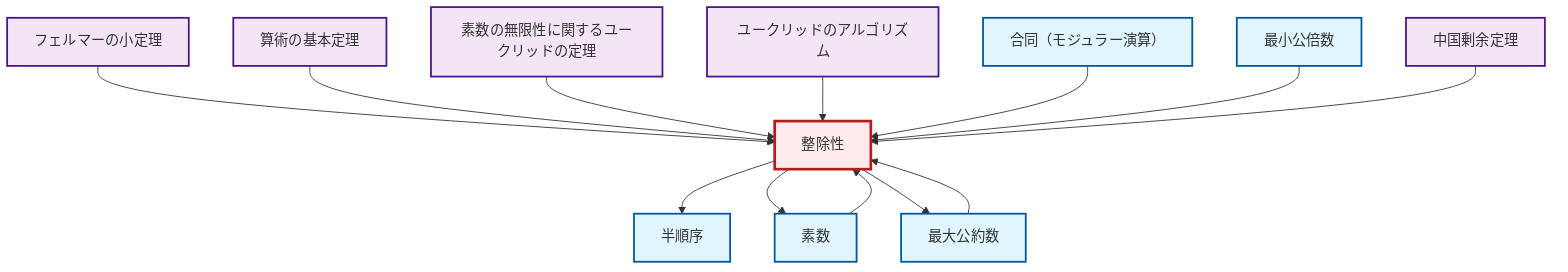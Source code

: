 graph TD
    classDef definition fill:#e1f5fe,stroke:#01579b,stroke-width:2px
    classDef theorem fill:#f3e5f5,stroke:#4a148c,stroke-width:2px
    classDef axiom fill:#fff3e0,stroke:#e65100,stroke-width:2px
    classDef example fill:#e8f5e9,stroke:#1b5e20,stroke-width:2px
    classDef current fill:#ffebee,stroke:#b71c1c,stroke-width:3px
    def-lcm["最小公倍数"]:::definition
    thm-euclid-infinitude-primes["素数の無限性に関するユークリッドの定理"]:::theorem
    thm-fermat-little["フェルマーの小定理"]:::theorem
    def-congruence["合同（モジュラー演算）"]:::definition
    def-partial-order["半順序"]:::definition
    thm-euclidean-algorithm["ユークリッドのアルゴリズム"]:::theorem
    thm-fundamental-arithmetic["算術の基本定理"]:::theorem
    thm-chinese-remainder["中国剰余定理"]:::theorem
    def-prime["素数"]:::definition
    def-divisibility["整除性"]:::definition
    def-gcd["最大公約数"]:::definition
    thm-fermat-little --> def-divisibility
    thm-fundamental-arithmetic --> def-divisibility
    def-divisibility --> def-partial-order
    def-gcd --> def-divisibility
    def-divisibility --> def-prime
    def-prime --> def-divisibility
    thm-euclid-infinitude-primes --> def-divisibility
    thm-euclidean-algorithm --> def-divisibility
    def-congruence --> def-divisibility
    def-divisibility --> def-gcd
    def-lcm --> def-divisibility
    thm-chinese-remainder --> def-divisibility
    class def-divisibility current